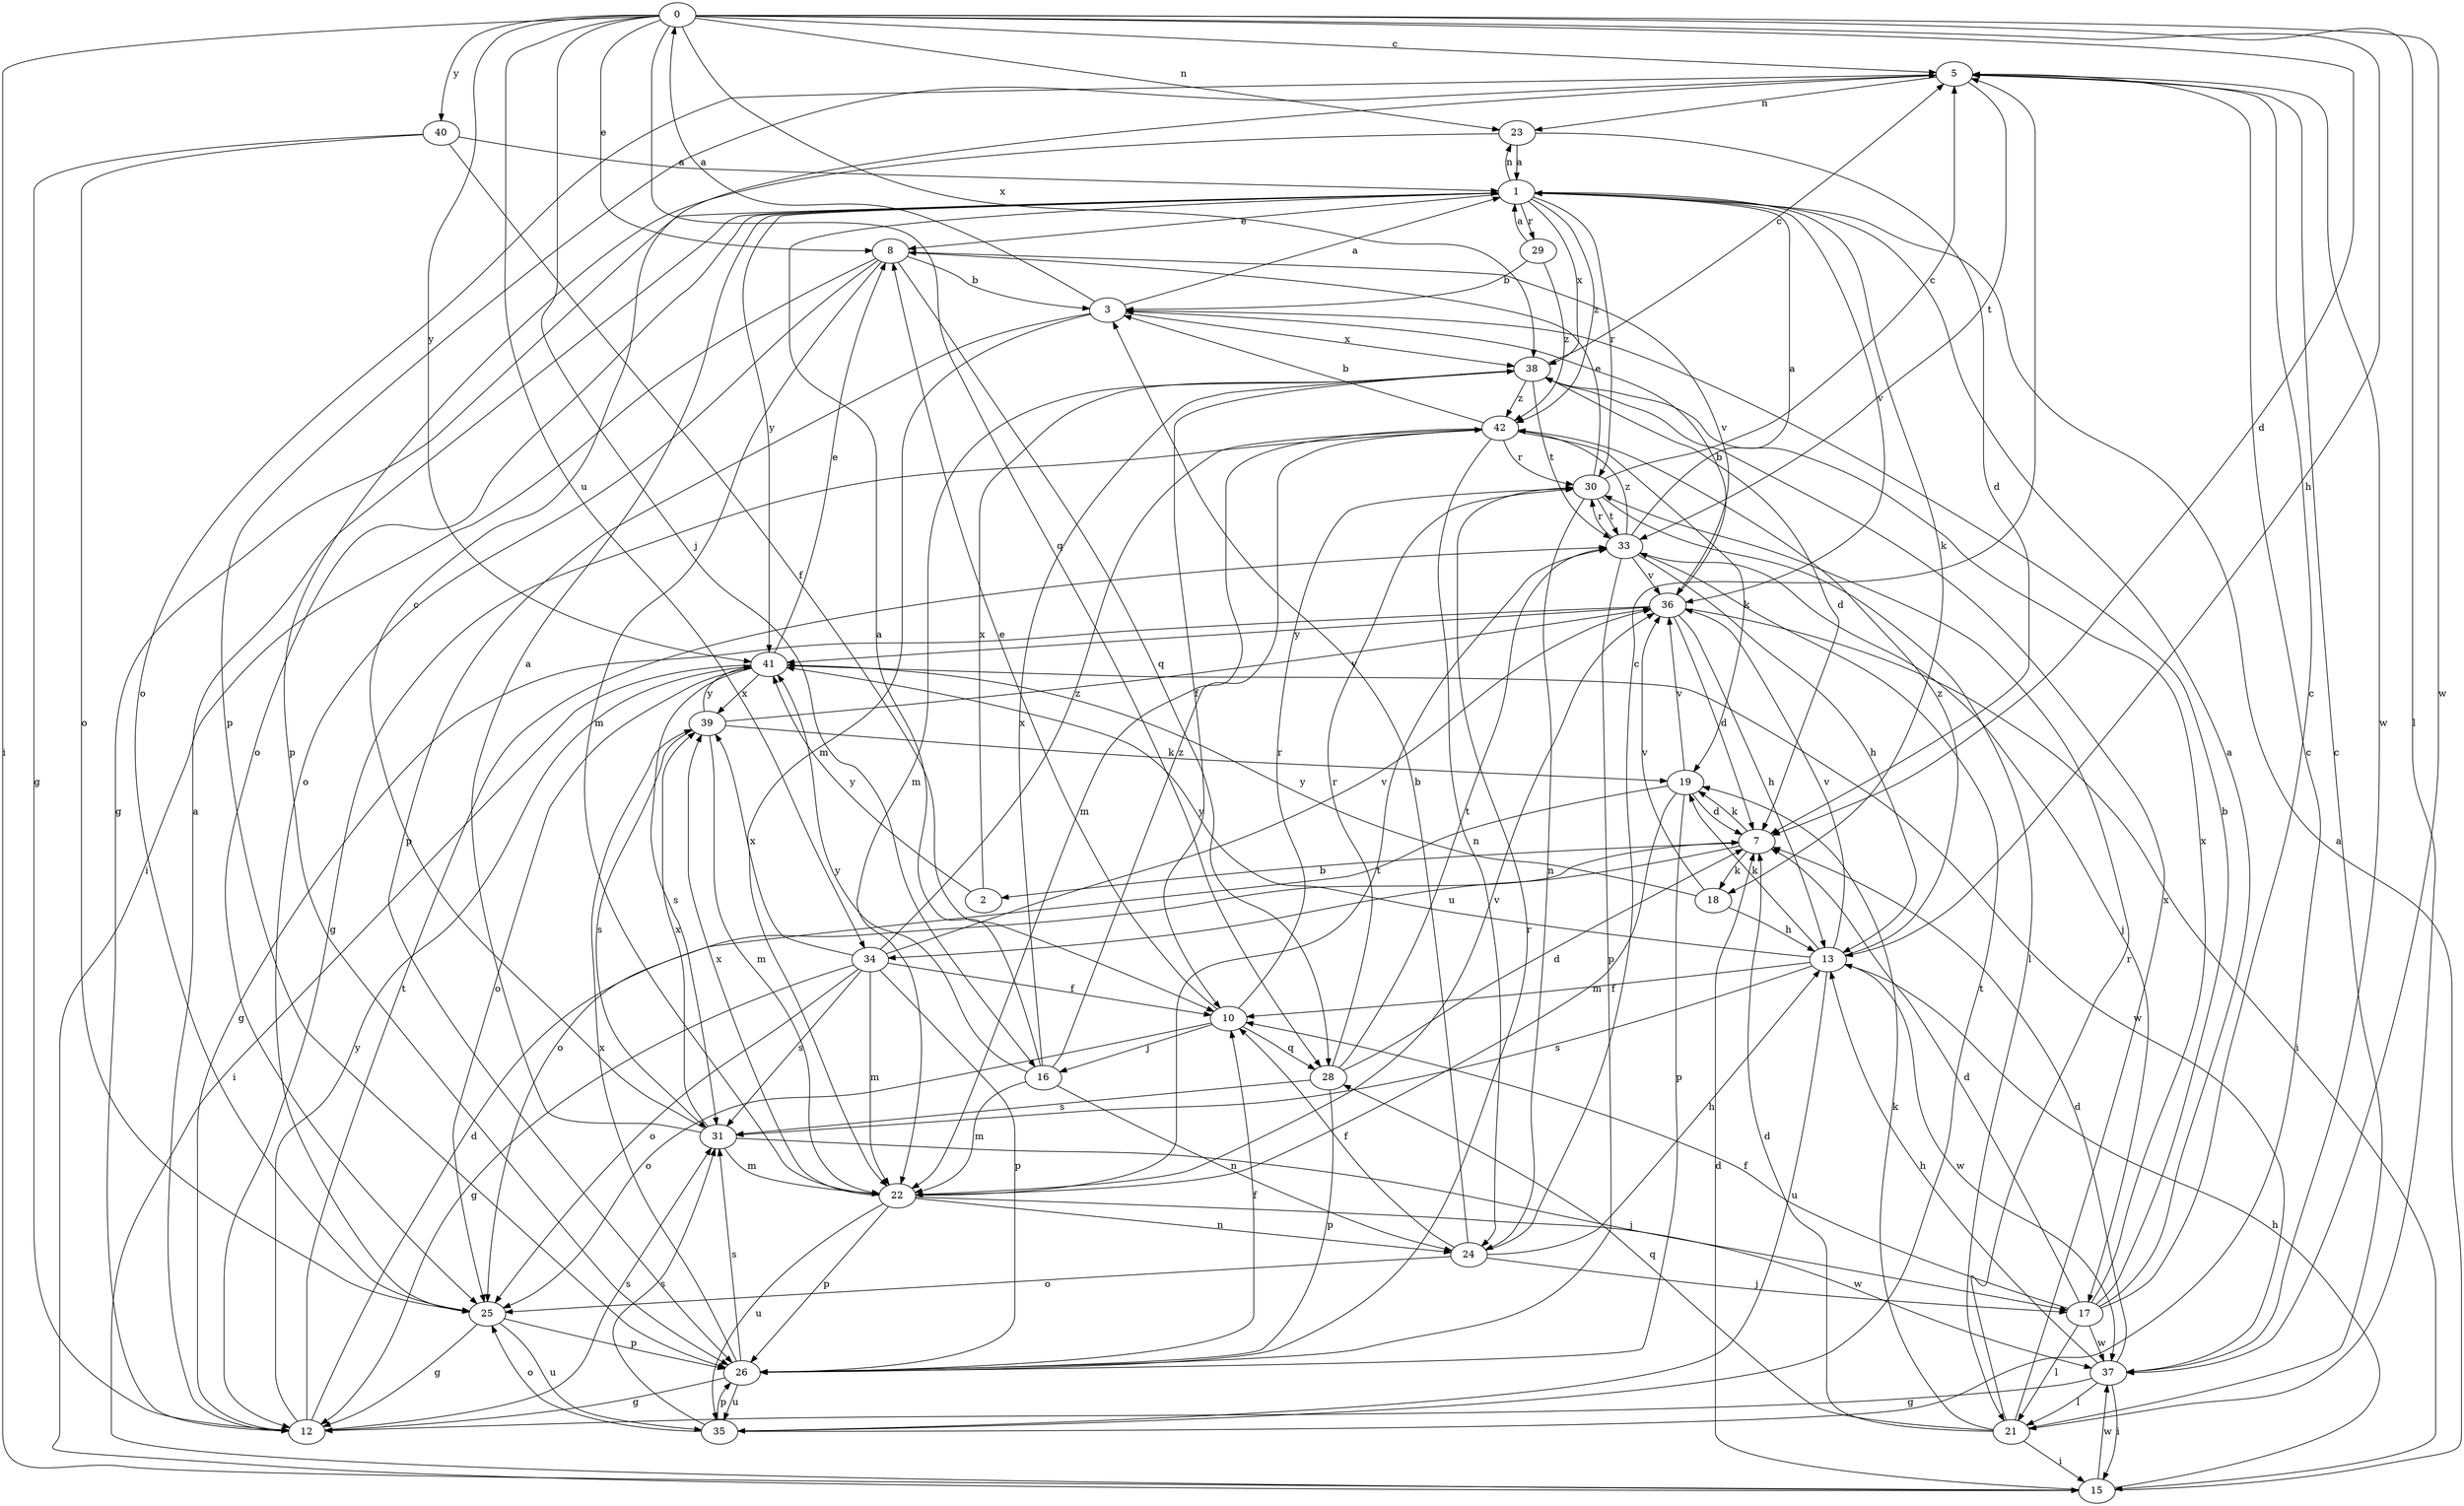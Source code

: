 strict digraph  {
0;
1;
2;
3;
5;
7;
8;
10;
12;
13;
15;
16;
17;
18;
19;
21;
22;
23;
24;
25;
26;
28;
29;
30;
31;
33;
34;
35;
36;
37;
38;
39;
40;
41;
42;
0 -> 5  [label=c];
0 -> 7  [label=d];
0 -> 8  [label=e];
0 -> 13  [label=h];
0 -> 15  [label=i];
0 -> 16  [label=j];
0 -> 21  [label=l];
0 -> 23  [label=n];
0 -> 28  [label=q];
0 -> 34  [label=u];
0 -> 37  [label=w];
0 -> 38  [label=x];
0 -> 40  [label=y];
0 -> 41  [label=y];
1 -> 8  [label=e];
1 -> 12  [label=g];
1 -> 18  [label=k];
1 -> 23  [label=n];
1 -> 25  [label=o];
1 -> 29  [label=r];
1 -> 30  [label=r];
1 -> 36  [label=v];
1 -> 38  [label=x];
1 -> 41  [label=y];
1 -> 42  [label=z];
2 -> 38  [label=x];
2 -> 41  [label=y];
3 -> 0  [label=a];
3 -> 1  [label=a];
3 -> 22  [label=m];
3 -> 26  [label=p];
3 -> 38  [label=x];
5 -> 23  [label=n];
5 -> 25  [label=o];
5 -> 26  [label=p];
5 -> 33  [label=t];
5 -> 37  [label=w];
7 -> 2  [label=b];
7 -> 18  [label=k];
7 -> 19  [label=k];
7 -> 34  [label=u];
8 -> 3  [label=b];
8 -> 15  [label=i];
8 -> 22  [label=m];
8 -> 25  [label=o];
8 -> 28  [label=q];
8 -> 36  [label=v];
10 -> 8  [label=e];
10 -> 16  [label=j];
10 -> 25  [label=o];
10 -> 28  [label=q];
10 -> 30  [label=r];
12 -> 1  [label=a];
12 -> 7  [label=d];
12 -> 31  [label=s];
12 -> 33  [label=t];
12 -> 41  [label=y];
13 -> 10  [label=f];
13 -> 19  [label=k];
13 -> 31  [label=s];
13 -> 35  [label=u];
13 -> 36  [label=v];
13 -> 37  [label=w];
13 -> 41  [label=y];
13 -> 42  [label=z];
15 -> 1  [label=a];
15 -> 7  [label=d];
15 -> 13  [label=h];
15 -> 37  [label=w];
16 -> 1  [label=a];
16 -> 22  [label=m];
16 -> 24  [label=n];
16 -> 38  [label=x];
16 -> 41  [label=y];
16 -> 42  [label=z];
17 -> 1  [label=a];
17 -> 3  [label=b];
17 -> 5  [label=c];
17 -> 7  [label=d];
17 -> 10  [label=f];
17 -> 21  [label=l];
17 -> 37  [label=w];
17 -> 38  [label=x];
18 -> 13  [label=h];
18 -> 36  [label=v];
18 -> 41  [label=y];
19 -> 7  [label=d];
19 -> 22  [label=m];
19 -> 25  [label=o];
19 -> 26  [label=p];
19 -> 36  [label=v];
21 -> 5  [label=c];
21 -> 7  [label=d];
21 -> 15  [label=i];
21 -> 19  [label=k];
21 -> 28  [label=q];
21 -> 30  [label=r];
21 -> 38  [label=x];
22 -> 24  [label=n];
22 -> 26  [label=p];
22 -> 33  [label=t];
22 -> 35  [label=u];
22 -> 36  [label=v];
22 -> 37  [label=w];
22 -> 39  [label=x];
23 -> 1  [label=a];
23 -> 7  [label=d];
23 -> 26  [label=p];
24 -> 3  [label=b];
24 -> 5  [label=c];
24 -> 10  [label=f];
24 -> 13  [label=h];
24 -> 17  [label=j];
24 -> 25  [label=o];
25 -> 12  [label=g];
25 -> 26  [label=p];
25 -> 35  [label=u];
26 -> 10  [label=f];
26 -> 12  [label=g];
26 -> 30  [label=r];
26 -> 31  [label=s];
26 -> 35  [label=u];
26 -> 39  [label=x];
28 -> 7  [label=d];
28 -> 26  [label=p];
28 -> 30  [label=r];
28 -> 31  [label=s];
28 -> 33  [label=t];
29 -> 1  [label=a];
29 -> 3  [label=b];
29 -> 42  [label=z];
30 -> 5  [label=c];
30 -> 8  [label=e];
30 -> 21  [label=l];
30 -> 24  [label=n];
30 -> 33  [label=t];
31 -> 1  [label=a];
31 -> 5  [label=c];
31 -> 17  [label=j];
31 -> 22  [label=m];
31 -> 39  [label=x];
33 -> 1  [label=a];
33 -> 13  [label=h];
33 -> 17  [label=j];
33 -> 26  [label=p];
33 -> 30  [label=r];
33 -> 36  [label=v];
33 -> 42  [label=z];
34 -> 10  [label=f];
34 -> 12  [label=g];
34 -> 22  [label=m];
34 -> 25  [label=o];
34 -> 26  [label=p];
34 -> 31  [label=s];
34 -> 36  [label=v];
34 -> 39  [label=x];
34 -> 42  [label=z];
35 -> 5  [label=c];
35 -> 25  [label=o];
35 -> 26  [label=p];
35 -> 31  [label=s];
35 -> 33  [label=t];
36 -> 3  [label=b];
36 -> 7  [label=d];
36 -> 12  [label=g];
36 -> 13  [label=h];
36 -> 15  [label=i];
36 -> 41  [label=y];
37 -> 7  [label=d];
37 -> 12  [label=g];
37 -> 13  [label=h];
37 -> 15  [label=i];
37 -> 21  [label=l];
38 -> 5  [label=c];
38 -> 7  [label=d];
38 -> 10  [label=f];
38 -> 22  [label=m];
38 -> 33  [label=t];
38 -> 42  [label=z];
39 -> 19  [label=k];
39 -> 22  [label=m];
39 -> 31  [label=s];
39 -> 36  [label=v];
39 -> 41  [label=y];
40 -> 1  [label=a];
40 -> 10  [label=f];
40 -> 12  [label=g];
40 -> 25  [label=o];
41 -> 8  [label=e];
41 -> 15  [label=i];
41 -> 25  [label=o];
41 -> 31  [label=s];
41 -> 37  [label=w];
41 -> 39  [label=x];
42 -> 3  [label=b];
42 -> 12  [label=g];
42 -> 19  [label=k];
42 -> 22  [label=m];
42 -> 24  [label=n];
42 -> 30  [label=r];
}
